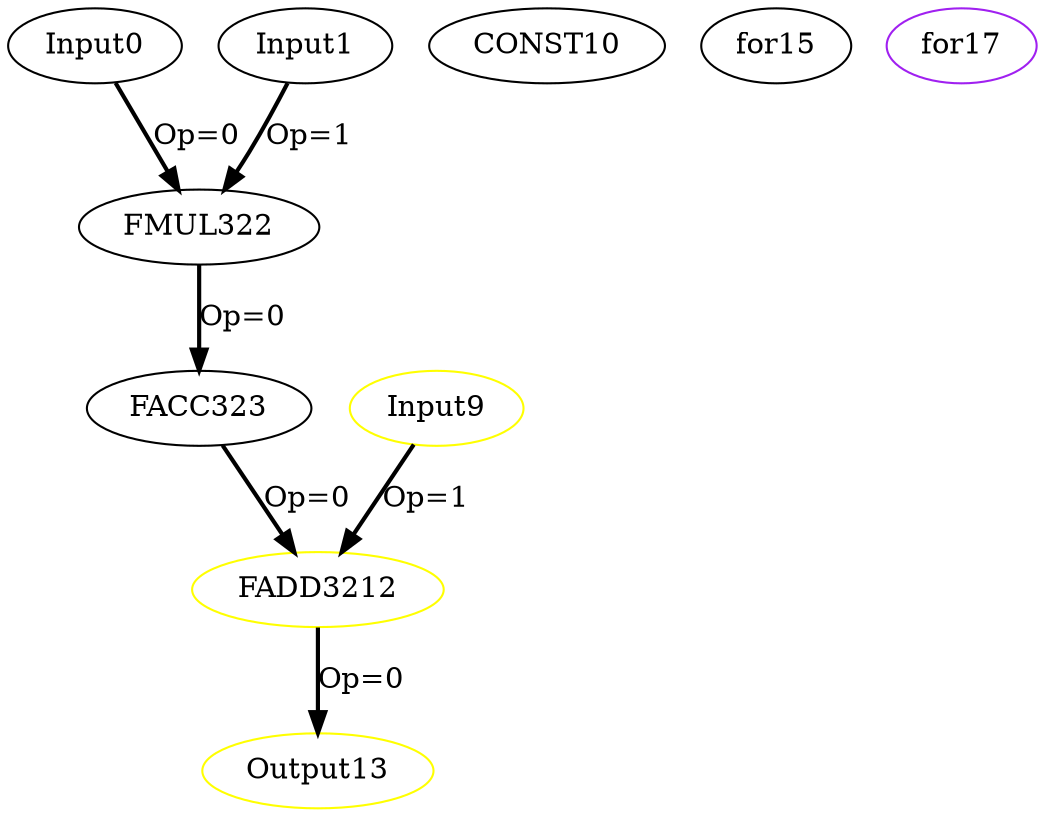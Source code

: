 Digraph G {
Input0[opcode = "Input", ref_name="conv2d_kernel_0_1", size="6144", offset="0,0", pattern="4,7,232,7,488,3,-5652,58,-5628,2", color = black];
Input1[opcode = "Input", ref_name="conv2d_kernel_0_2", size="1176", offset="0,0", pattern="4,7,4,7,4,3,-584,58,-584,2", color = black];
FMUL322[opcode = "FMUL32", color = black];
FACC323[opcode = "FACC32", acc_params="0,147,1,1", acc_first=1, color = black];
Input9[opcode = "Input", ref_name="conv2d_kernel_0_0", size="464", offset="0,0", pattern="0,7,0,7,0,3,4,58,4,2", color = yellow];
CONST10[opcode = "CONST", value="0x00000000", color = black];
FADD3212[opcode = "FADD32", color = yellow];
Output13[opcode = "Output", ref_name="conv2d_kernel_0_3", size="464", offset="0,0", pattern="0,7,0,7,0,3,4,58,4,2", color = yellow];
for15[opcode = "for", color = black];
for17[opcode = "for", color = purple];
Input0 -> FMUL322[color = black, style = bold, operand = 0, label = "Op=0"];
Input1 -> FMUL322[color = black, style = bold, operand = 1, label = "Op=1"];
FMUL322 -> FACC323[color = black, style = bold, operand = 0, label = "Op=0"];
Input9 -> FADD3212[color = black, style = bold, operand = 1, label = "Op=1"];
FADD3212 -> Output13[color = black, style = bold, operand = 0, label = "Op=0"];
FACC323 -> FADD3212[color = black, style = bold, operand = 0, label = "Op=0"];
}
